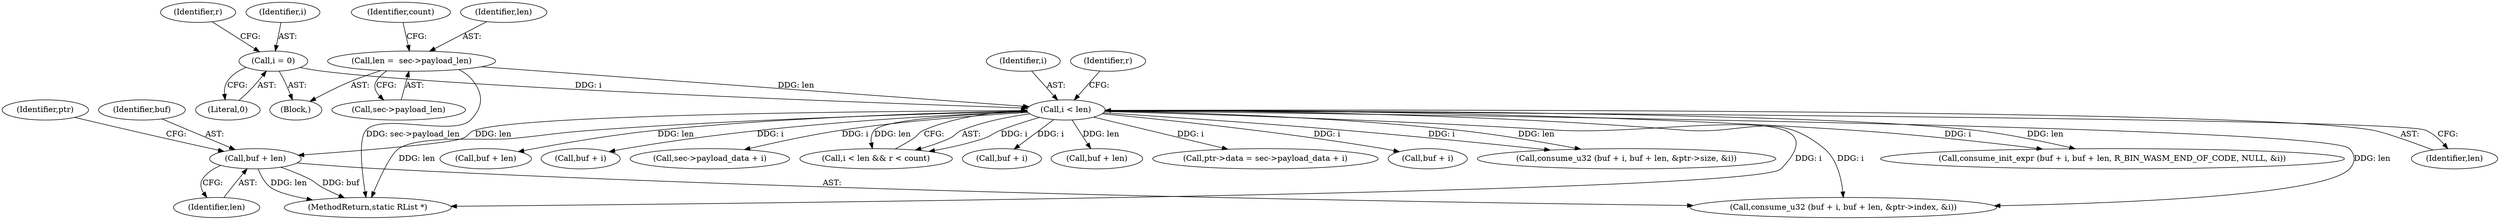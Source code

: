 digraph "0_radare2_d2632f6483a3ceb5d8e0a5fb11142c51c43978b4_0@pointer" {
"1000185" [label="(Call,buf + len)"];
"1000163" [label="(Call,i < len)"];
"1000150" [label="(Call,i = 0)"];
"1000138" [label="(Call,len =  sec->payload_len)"];
"1000187" [label="(Identifier,len)"];
"1000203" [label="(Call,consume_init_expr (buf + i, buf + len, R_BIN_WASM_END_OF_CODE, NULL, &i))"];
"1000145" [label="(Identifier,count)"];
"1000185" [label="(Call,buf + len)"];
"1000165" [label="(Identifier,len)"];
"1000232" [label="(Call,buf + len)"];
"1000140" [label="(Call,sec->payload_len)"];
"1000186" [label="(Identifier,buf)"];
"1000150" [label="(Call,i = 0)"];
"1000155" [label="(Identifier,r)"];
"1000164" [label="(Identifier,i)"];
"1000163" [label="(Call,i < len)"];
"1000204" [label="(Call,buf + i)"];
"1000250" [label="(Call,sec->payload_data + i)"];
"1000162" [label="(Call,i < len && r < count)"];
"1000152" [label="(Literal,0)"];
"1000181" [label="(Call,consume_u32 (buf + i, buf + len, &ptr->index, &i))"];
"1000190" [label="(Identifier,ptr)"];
"1000167" [label="(Identifier,r)"];
"1000138" [label="(Call,len =  sec->payload_len)"];
"1000229" [label="(Call,buf + i)"];
"1000263" [label="(MethodReturn,static RList *)"];
"1000207" [label="(Call,buf + len)"];
"1000246" [label="(Call,ptr->data = sec->payload_data + i)"];
"1000151" [label="(Identifier,i)"];
"1000182" [label="(Call,buf + i)"];
"1000139" [label="(Identifier,len)"];
"1000103" [label="(Block,)"];
"1000228" [label="(Call,consume_u32 (buf + i, buf + len, &ptr->size, &i))"];
"1000185" -> "1000181"  [label="AST: "];
"1000185" -> "1000187"  [label="CFG: "];
"1000186" -> "1000185"  [label="AST: "];
"1000187" -> "1000185"  [label="AST: "];
"1000190" -> "1000185"  [label="CFG: "];
"1000185" -> "1000263"  [label="DDG: buf"];
"1000185" -> "1000263"  [label="DDG: len"];
"1000163" -> "1000185"  [label="DDG: len"];
"1000163" -> "1000162"  [label="AST: "];
"1000163" -> "1000165"  [label="CFG: "];
"1000164" -> "1000163"  [label="AST: "];
"1000165" -> "1000163"  [label="AST: "];
"1000167" -> "1000163"  [label="CFG: "];
"1000162" -> "1000163"  [label="CFG: "];
"1000163" -> "1000263"  [label="DDG: i"];
"1000163" -> "1000263"  [label="DDG: len"];
"1000163" -> "1000162"  [label="DDG: i"];
"1000163" -> "1000162"  [label="DDG: len"];
"1000150" -> "1000163"  [label="DDG: i"];
"1000138" -> "1000163"  [label="DDG: len"];
"1000163" -> "1000181"  [label="DDG: i"];
"1000163" -> "1000181"  [label="DDG: len"];
"1000163" -> "1000182"  [label="DDG: i"];
"1000163" -> "1000203"  [label="DDG: i"];
"1000163" -> "1000203"  [label="DDG: len"];
"1000163" -> "1000204"  [label="DDG: i"];
"1000163" -> "1000207"  [label="DDG: len"];
"1000163" -> "1000228"  [label="DDG: i"];
"1000163" -> "1000228"  [label="DDG: len"];
"1000163" -> "1000229"  [label="DDG: i"];
"1000163" -> "1000232"  [label="DDG: len"];
"1000163" -> "1000246"  [label="DDG: i"];
"1000163" -> "1000250"  [label="DDG: i"];
"1000150" -> "1000103"  [label="AST: "];
"1000150" -> "1000152"  [label="CFG: "];
"1000151" -> "1000150"  [label="AST: "];
"1000152" -> "1000150"  [label="AST: "];
"1000155" -> "1000150"  [label="CFG: "];
"1000138" -> "1000103"  [label="AST: "];
"1000138" -> "1000140"  [label="CFG: "];
"1000139" -> "1000138"  [label="AST: "];
"1000140" -> "1000138"  [label="AST: "];
"1000145" -> "1000138"  [label="CFG: "];
"1000138" -> "1000263"  [label="DDG: sec->payload_len"];
}
